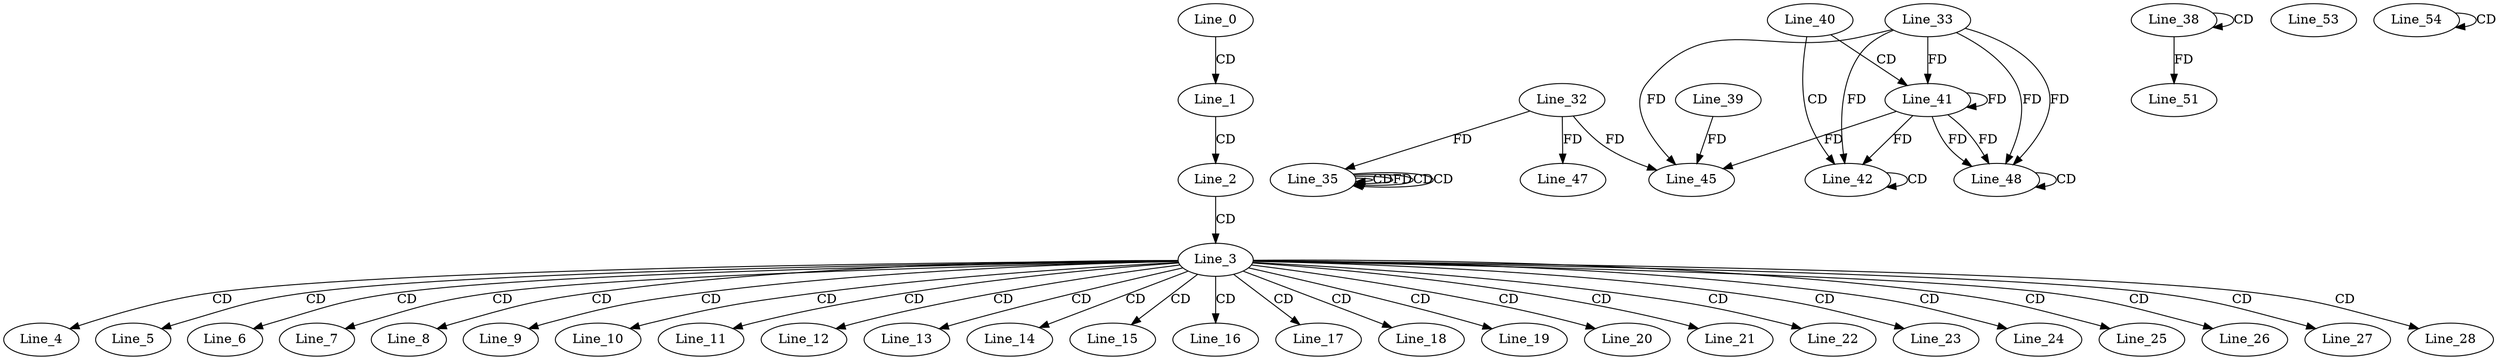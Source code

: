 digraph G {
  Line_0;
  Line_1;
  Line_2;
  Line_3;
  Line_4;
  Line_5;
  Line_6;
  Line_7;
  Line_8;
  Line_9;
  Line_10;
  Line_11;
  Line_12;
  Line_13;
  Line_14;
  Line_15;
  Line_16;
  Line_17;
  Line_18;
  Line_19;
  Line_20;
  Line_21;
  Line_22;
  Line_23;
  Line_24;
  Line_25;
  Line_26;
  Line_27;
  Line_28;
  Line_35;
  Line_35;
  Line_35;
  Line_35;
  Line_35;
  Line_32;
  Line_38;
  Line_38;
  Line_40;
  Line_41;
  Line_33;
  Line_42;
  Line_42;
  Line_39;
  Line_45;
  Line_47;
  Line_48;
  Line_48;
  Line_51;
  Line_53;
  Line_54;
  Line_54;
  Line_0 -> Line_1 [ label="CD" ];
  Line_1 -> Line_2 [ label="CD" ];
  Line_2 -> Line_3 [ label="CD" ];
  Line_3 -> Line_4 [ label="CD" ];
  Line_3 -> Line_5 [ label="CD" ];
  Line_3 -> Line_6 [ label="CD" ];
  Line_3 -> Line_7 [ label="CD" ];
  Line_3 -> Line_8 [ label="CD" ];
  Line_3 -> Line_9 [ label="CD" ];
  Line_3 -> Line_10 [ label="CD" ];
  Line_3 -> Line_11 [ label="CD" ];
  Line_3 -> Line_12 [ label="CD" ];
  Line_3 -> Line_13 [ label="CD" ];
  Line_3 -> Line_14 [ label="CD" ];
  Line_3 -> Line_15 [ label="CD" ];
  Line_3 -> Line_16 [ label="CD" ];
  Line_3 -> Line_17 [ label="CD" ];
  Line_3 -> Line_18 [ label="CD" ];
  Line_3 -> Line_19 [ label="CD" ];
  Line_3 -> Line_20 [ label="CD" ];
  Line_3 -> Line_21 [ label="CD" ];
  Line_3 -> Line_22 [ label="CD" ];
  Line_3 -> Line_23 [ label="CD" ];
  Line_3 -> Line_24 [ label="CD" ];
  Line_3 -> Line_25 [ label="CD" ];
  Line_3 -> Line_26 [ label="CD" ];
  Line_3 -> Line_27 [ label="CD" ];
  Line_3 -> Line_28 [ label="CD" ];
  Line_35 -> Line_35 [ label="CD" ];
  Line_35 -> Line_35 [ label="FD" ];
  Line_35 -> Line_35 [ label="CD" ];
  Line_35 -> Line_35 [ label="CD" ];
  Line_32 -> Line_35 [ label="FD" ];
  Line_38 -> Line_38 [ label="CD" ];
  Line_40 -> Line_41 [ label="CD" ];
  Line_33 -> Line_41 [ label="FD" ];
  Line_41 -> Line_41 [ label="FD" ];
  Line_40 -> Line_42 [ label="CD" ];
  Line_42 -> Line_42 [ label="CD" ];
  Line_33 -> Line_42 [ label="FD" ];
  Line_41 -> Line_42 [ label="FD" ];
  Line_39 -> Line_45 [ label="FD" ];
  Line_32 -> Line_45 [ label="FD" ];
  Line_33 -> Line_45 [ label="FD" ];
  Line_41 -> Line_45 [ label="FD" ];
  Line_32 -> Line_47 [ label="FD" ];
  Line_33 -> Line_48 [ label="FD" ];
  Line_41 -> Line_48 [ label="FD" ];
  Line_48 -> Line_48 [ label="CD" ];
  Line_33 -> Line_48 [ label="FD" ];
  Line_41 -> Line_48 [ label="FD" ];
  Line_38 -> Line_51 [ label="FD" ];
  Line_54 -> Line_54 [ label="CD" ];
}
